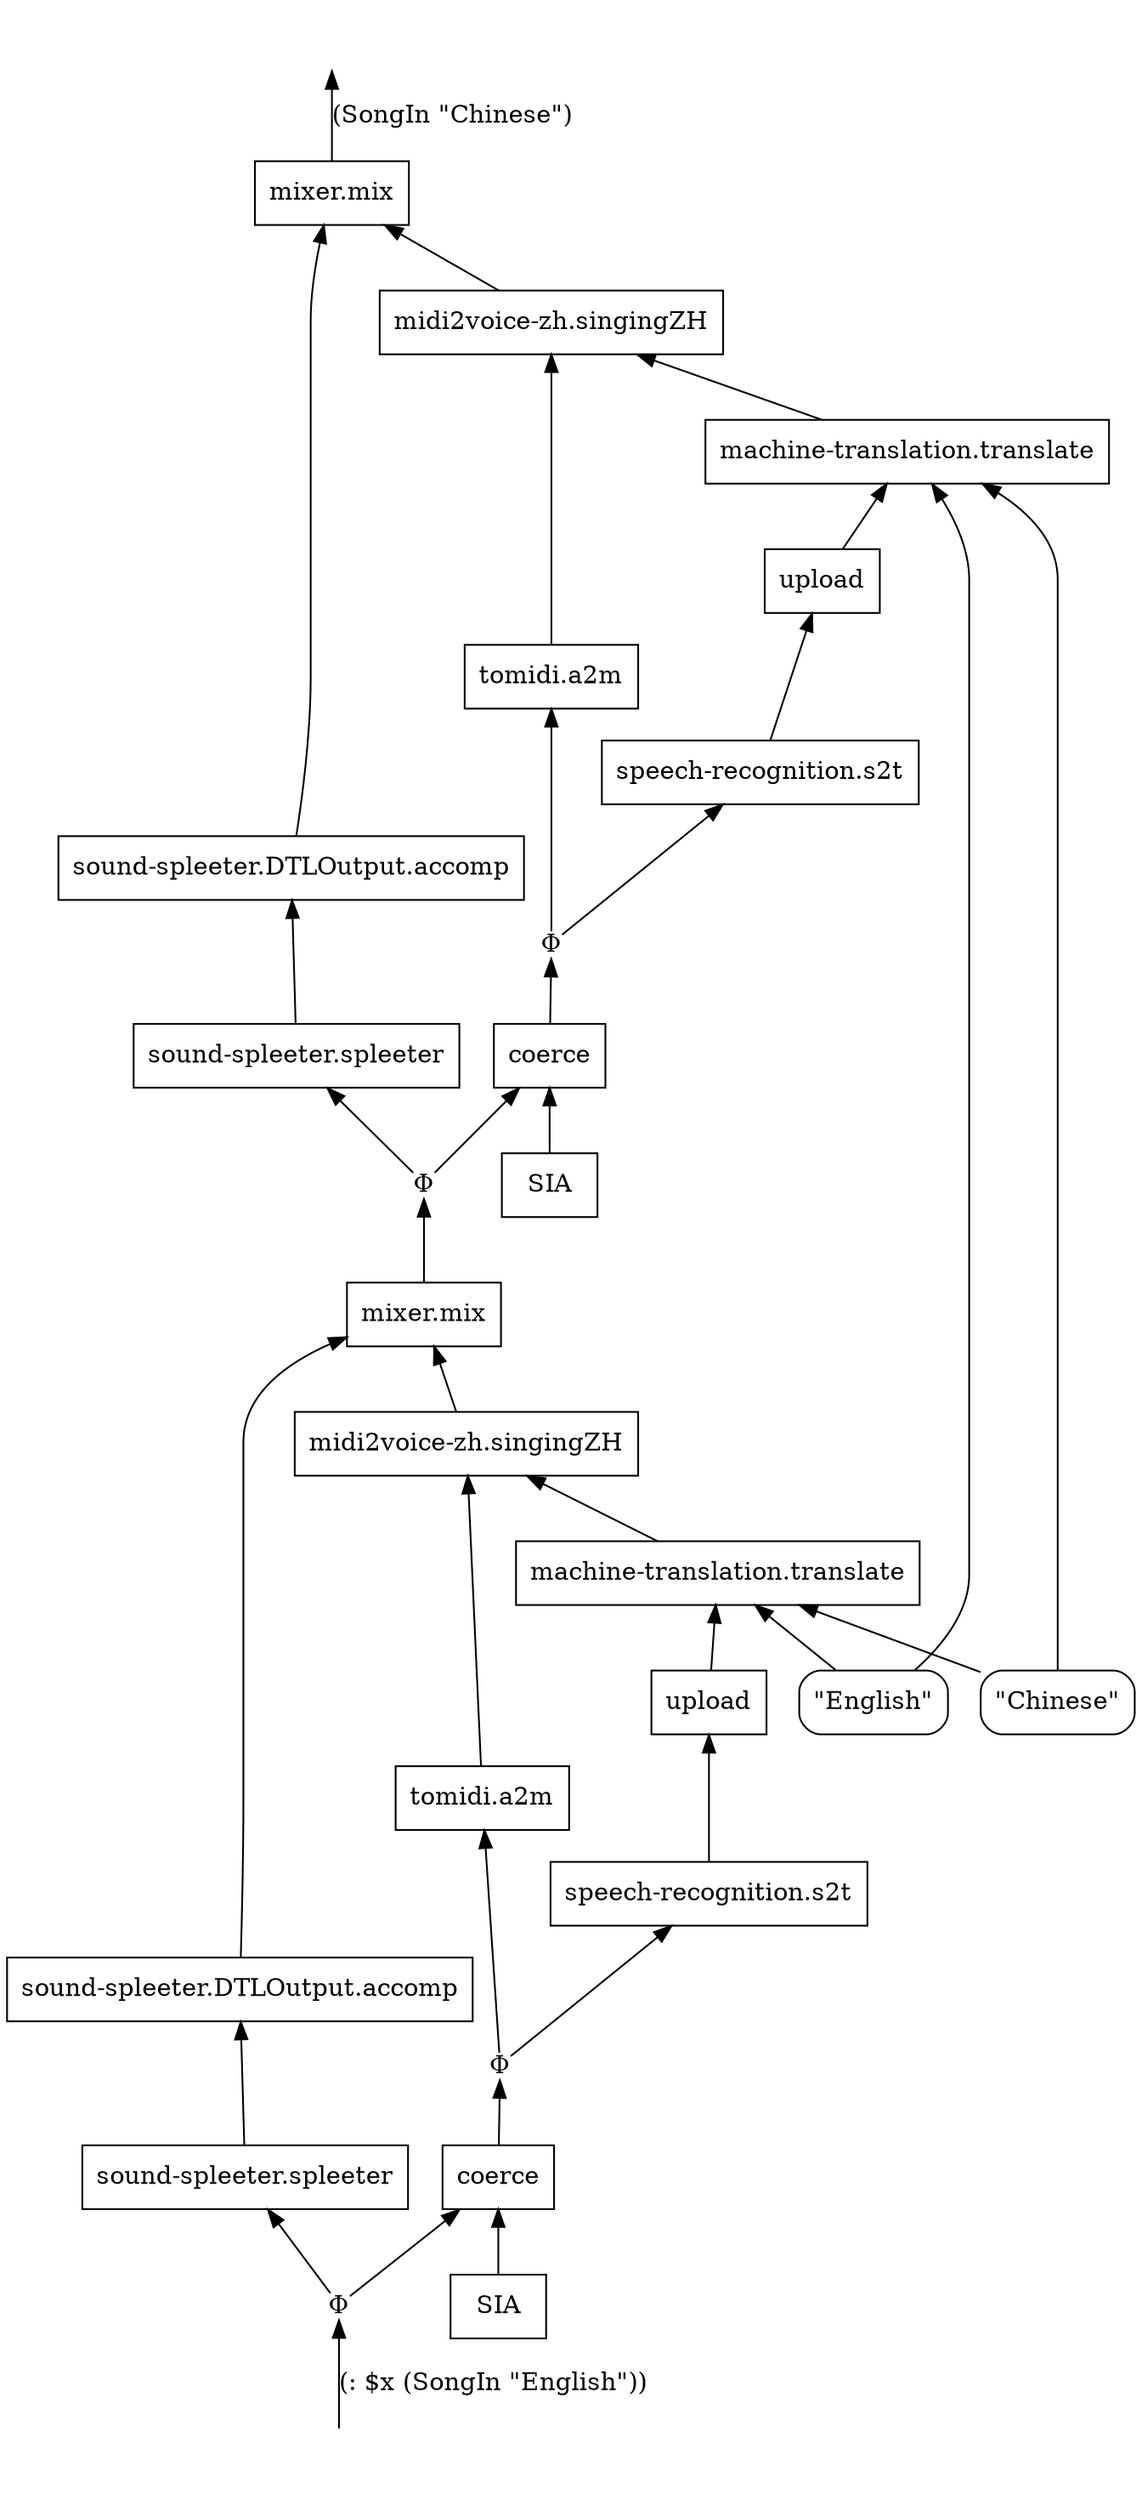 digraph Flowchart {
rankdir=BT

"__IN__0" [label="", shape=none]
"__OUT__0" [label="", shape=none]
"Φ174897" [label="Φ", shape=plain]
"mixer.mix965677" [label="mixer.mix", shape=box]
"sound-spleeter.DTLOutput.accomp118172" [label="sound-spleeter.DTLOutput.accomp", shape=box]
"sound-spleeter.spleeter660854" [label="sound-spleeter.spleeter", shape=box]
"Φ157473" [label="Φ", shape=plain]
"midi2voice-zh.singingZH468570" [label="midi2voice-zh.singingZH", shape=box]
"machine-translation.translate996917" [label="machine-translation.translate", shape=box]
"English" [label="\"English\"", shape=box, style=rounded]
"Chinese" [label="\"Chinese\"", shape=box, style=rounded]
"upload657825" [label="upload", shape=box]
"speech-recognition.s2t757711" [label="speech-recognition.s2t", shape=box]
"tomidi.a2m175113" [label="tomidi.a2m", shape=box]
"coerce909340" [label="coerce", shape=box]
"SIA587253" [label="SIA", shape=box]
"Φ394222" [label="Φ", shape=plain]
"mixer.mix750534" [label="mixer.mix", shape=box]
"sound-spleeter.DTLOutput.accomp329335" [label="sound-spleeter.DTLOutput.accomp", shape=box]
"sound-spleeter.spleeter611361" [label="sound-spleeter.spleeter", shape=box]
"Φ791321" [label="Φ", shape=plain]
"midi2voice-zh.singingZH218532" [label="midi2voice-zh.singingZH", shape=box]
"machine-translation.translate385491" [label="machine-translation.translate", shape=box]
"English" [label="\"English\"", shape=box, style=rounded]
"Chinese" [label="\"Chinese\"", shape=box, style=rounded]
"upload887718" [label="upload", shape=box]
"speech-recognition.s2t115610" [label="speech-recognition.s2t", shape=box]
"tomidi.a2m417079" [label="tomidi.a2m", shape=box]
"coerce69751" [label="coerce", shape=box]
"SIA393345" [label="SIA", shape=box]

"__IN__0" -> "Φ394222" [label="(: $x (SongIn \"English\"))"]
"mixer.mix965677" -> "__OUT__0" [label="(SongIn \"Chinese\")"]
"mixer.mix750534" -> "Φ174897" []
"Φ174897" -> "sound-spleeter.spleeter660854" []
"Φ174897" -> "coerce909340" []
"sound-spleeter.DTLOutput.accomp118172" -> "mixer.mix965677" []
"midi2voice-zh.singingZH468570" -> "mixer.mix965677" []
"sound-spleeter.spleeter660854" -> "sound-spleeter.DTLOutput.accomp118172" []
"coerce909340" -> "Φ157473" []
"Φ157473" -> "speech-recognition.s2t757711" []
"Φ157473" -> "tomidi.a2m175113" []
"machine-translation.translate996917" -> "midi2voice-zh.singingZH468570" []
"tomidi.a2m175113" -> "midi2voice-zh.singingZH468570" []
"upload657825" -> "machine-translation.translate996917" []
"English" -> "machine-translation.translate996917" []
"Chinese" -> "machine-translation.translate996917" []
"speech-recognition.s2t757711" -> "upload657825" []
"SIA587253" -> "coerce909340" []
"Φ394222" -> "sound-spleeter.spleeter611361" []
"Φ394222" -> "coerce69751" []
"sound-spleeter.DTLOutput.accomp329335" -> "mixer.mix750534" []
"midi2voice-zh.singingZH218532" -> "mixer.mix750534" []
"sound-spleeter.spleeter611361" -> "sound-spleeter.DTLOutput.accomp329335" []
"coerce69751" -> "Φ791321" []
"Φ791321" -> "speech-recognition.s2t115610" []
"Φ791321" -> "tomidi.a2m417079" []
"machine-translation.translate385491" -> "midi2voice-zh.singingZH218532" []
"tomidi.a2m417079" -> "midi2voice-zh.singingZH218532" []
"upload887718" -> "machine-translation.translate385491" []
"English" -> "machine-translation.translate385491" []
"Chinese" -> "machine-translation.translate385491" []
"speech-recognition.s2t115610" -> "upload887718" []
"SIA393345" -> "coerce69751" []
}
